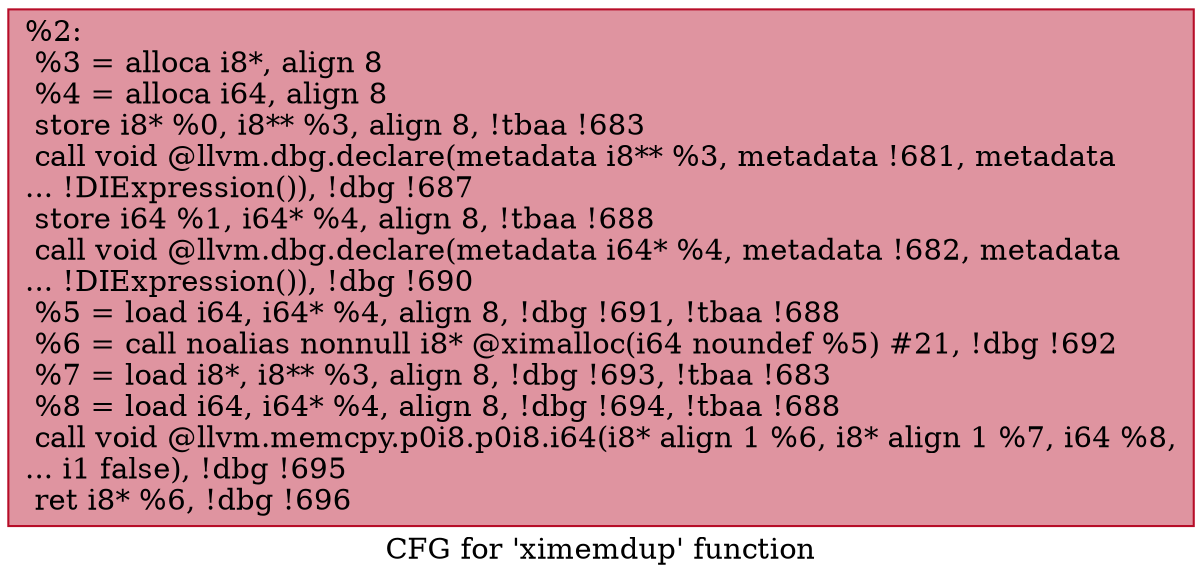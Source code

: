 digraph "CFG for 'ximemdup' function" {
	label="CFG for 'ximemdup' function";

	Node0x22add60 [shape=record,color="#b70d28ff", style=filled, fillcolor="#b70d2870",label="{%2:\l  %3 = alloca i8*, align 8\l  %4 = alloca i64, align 8\l  store i8* %0, i8** %3, align 8, !tbaa !683\l  call void @llvm.dbg.declare(metadata i8** %3, metadata !681, metadata\l... !DIExpression()), !dbg !687\l  store i64 %1, i64* %4, align 8, !tbaa !688\l  call void @llvm.dbg.declare(metadata i64* %4, metadata !682, metadata\l... !DIExpression()), !dbg !690\l  %5 = load i64, i64* %4, align 8, !dbg !691, !tbaa !688\l  %6 = call noalias nonnull i8* @ximalloc(i64 noundef %5) #21, !dbg !692\l  %7 = load i8*, i8** %3, align 8, !dbg !693, !tbaa !683\l  %8 = load i64, i64* %4, align 8, !dbg !694, !tbaa !688\l  call void @llvm.memcpy.p0i8.p0i8.i64(i8* align 1 %6, i8* align 1 %7, i64 %8,\l... i1 false), !dbg !695\l  ret i8* %6, !dbg !696\l}"];
}
